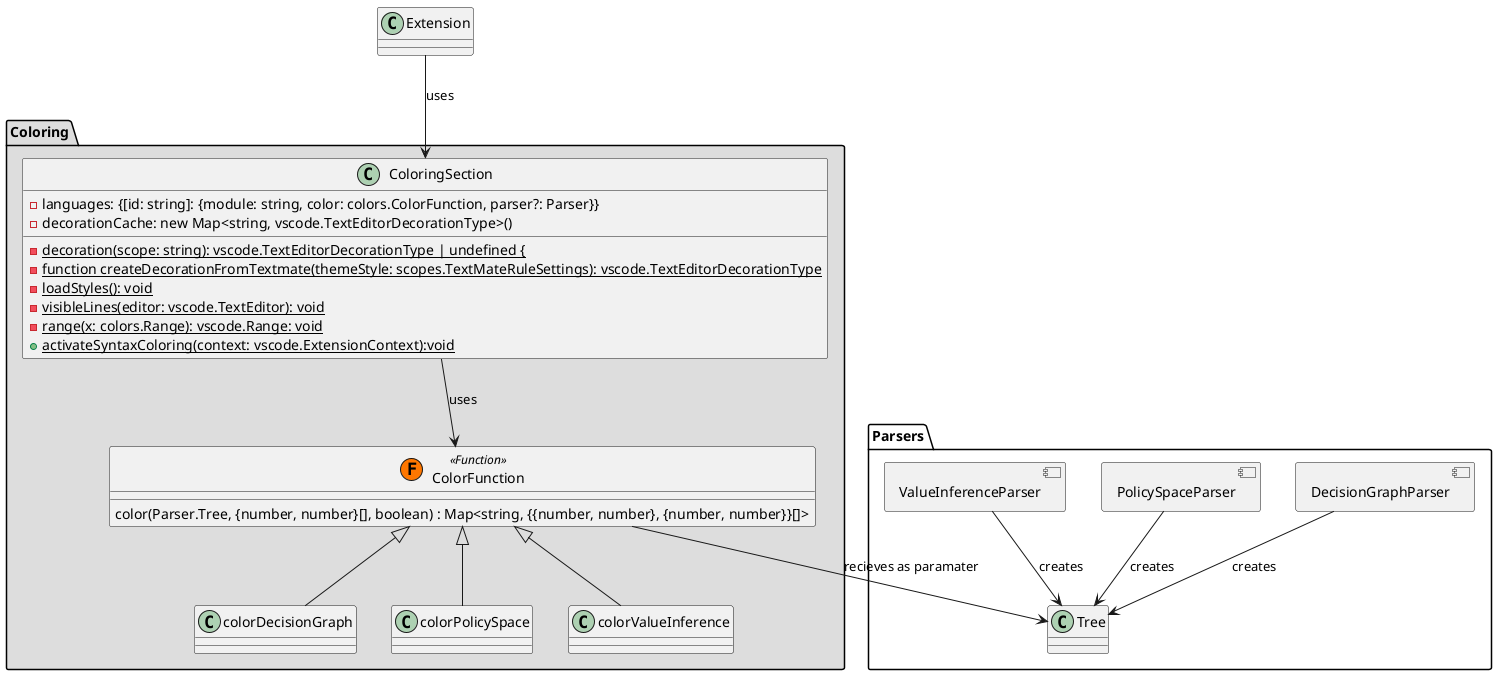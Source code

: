 @startuml

package Coloring #DDDDDD {
    class ColoringSection {
        - languages: {[id: string]: {module: string, color: colors.ColorFunction, parser?: Parser}}
        {field}- decorationCache: new Map<string, vscode.TextEditorDecorationType>()

        -{static} decoration(scope: string): vscode.TextEditorDecorationType | undefined {
        -{static} function createDecorationFromTextmate(themeStyle: scopes.TextMateRuleSettings): vscode.TextEditorDecorationType
        -{static} loadStyles(): void
        -{static} visibleLines(editor: vscode.TextEditor): void
        -{static}  range(x: colors.Range): vscode.Range: void
        +{static} activateSyntaxColoring(context: vscode.ExtensionContext):void 
    }



    ' Color description
    allowmixing

    

    class ColorFunction << (F,#FF7700) Function>>{
        color(Parser.Tree, {number, number}[], boolean) : Map<string, {{number, number}, {number, number}}[]>
    }


    class colorDecisionGraph extends ColorFunction {	
    }

    class colorPolicySpace extends ColorFunction {	
    }

    class colorValueInference extends ColorFunction {	
    }
}

package Parsers {
        component DecisionGraphParser
        component PolicySpaceParser
        component ValueInferenceParser
        class Tree

        DecisionGraphParser --> Tree : "creates"
        PolicySpaceParser --> Tree : "creates"
        ValueInferenceParser --> Tree : "creates"
    }

ColorFunction --> Tree : recieves as paramater
ColoringSection --> ColorFunction : uses

Extension --> ColoringSection: uses

@enduml